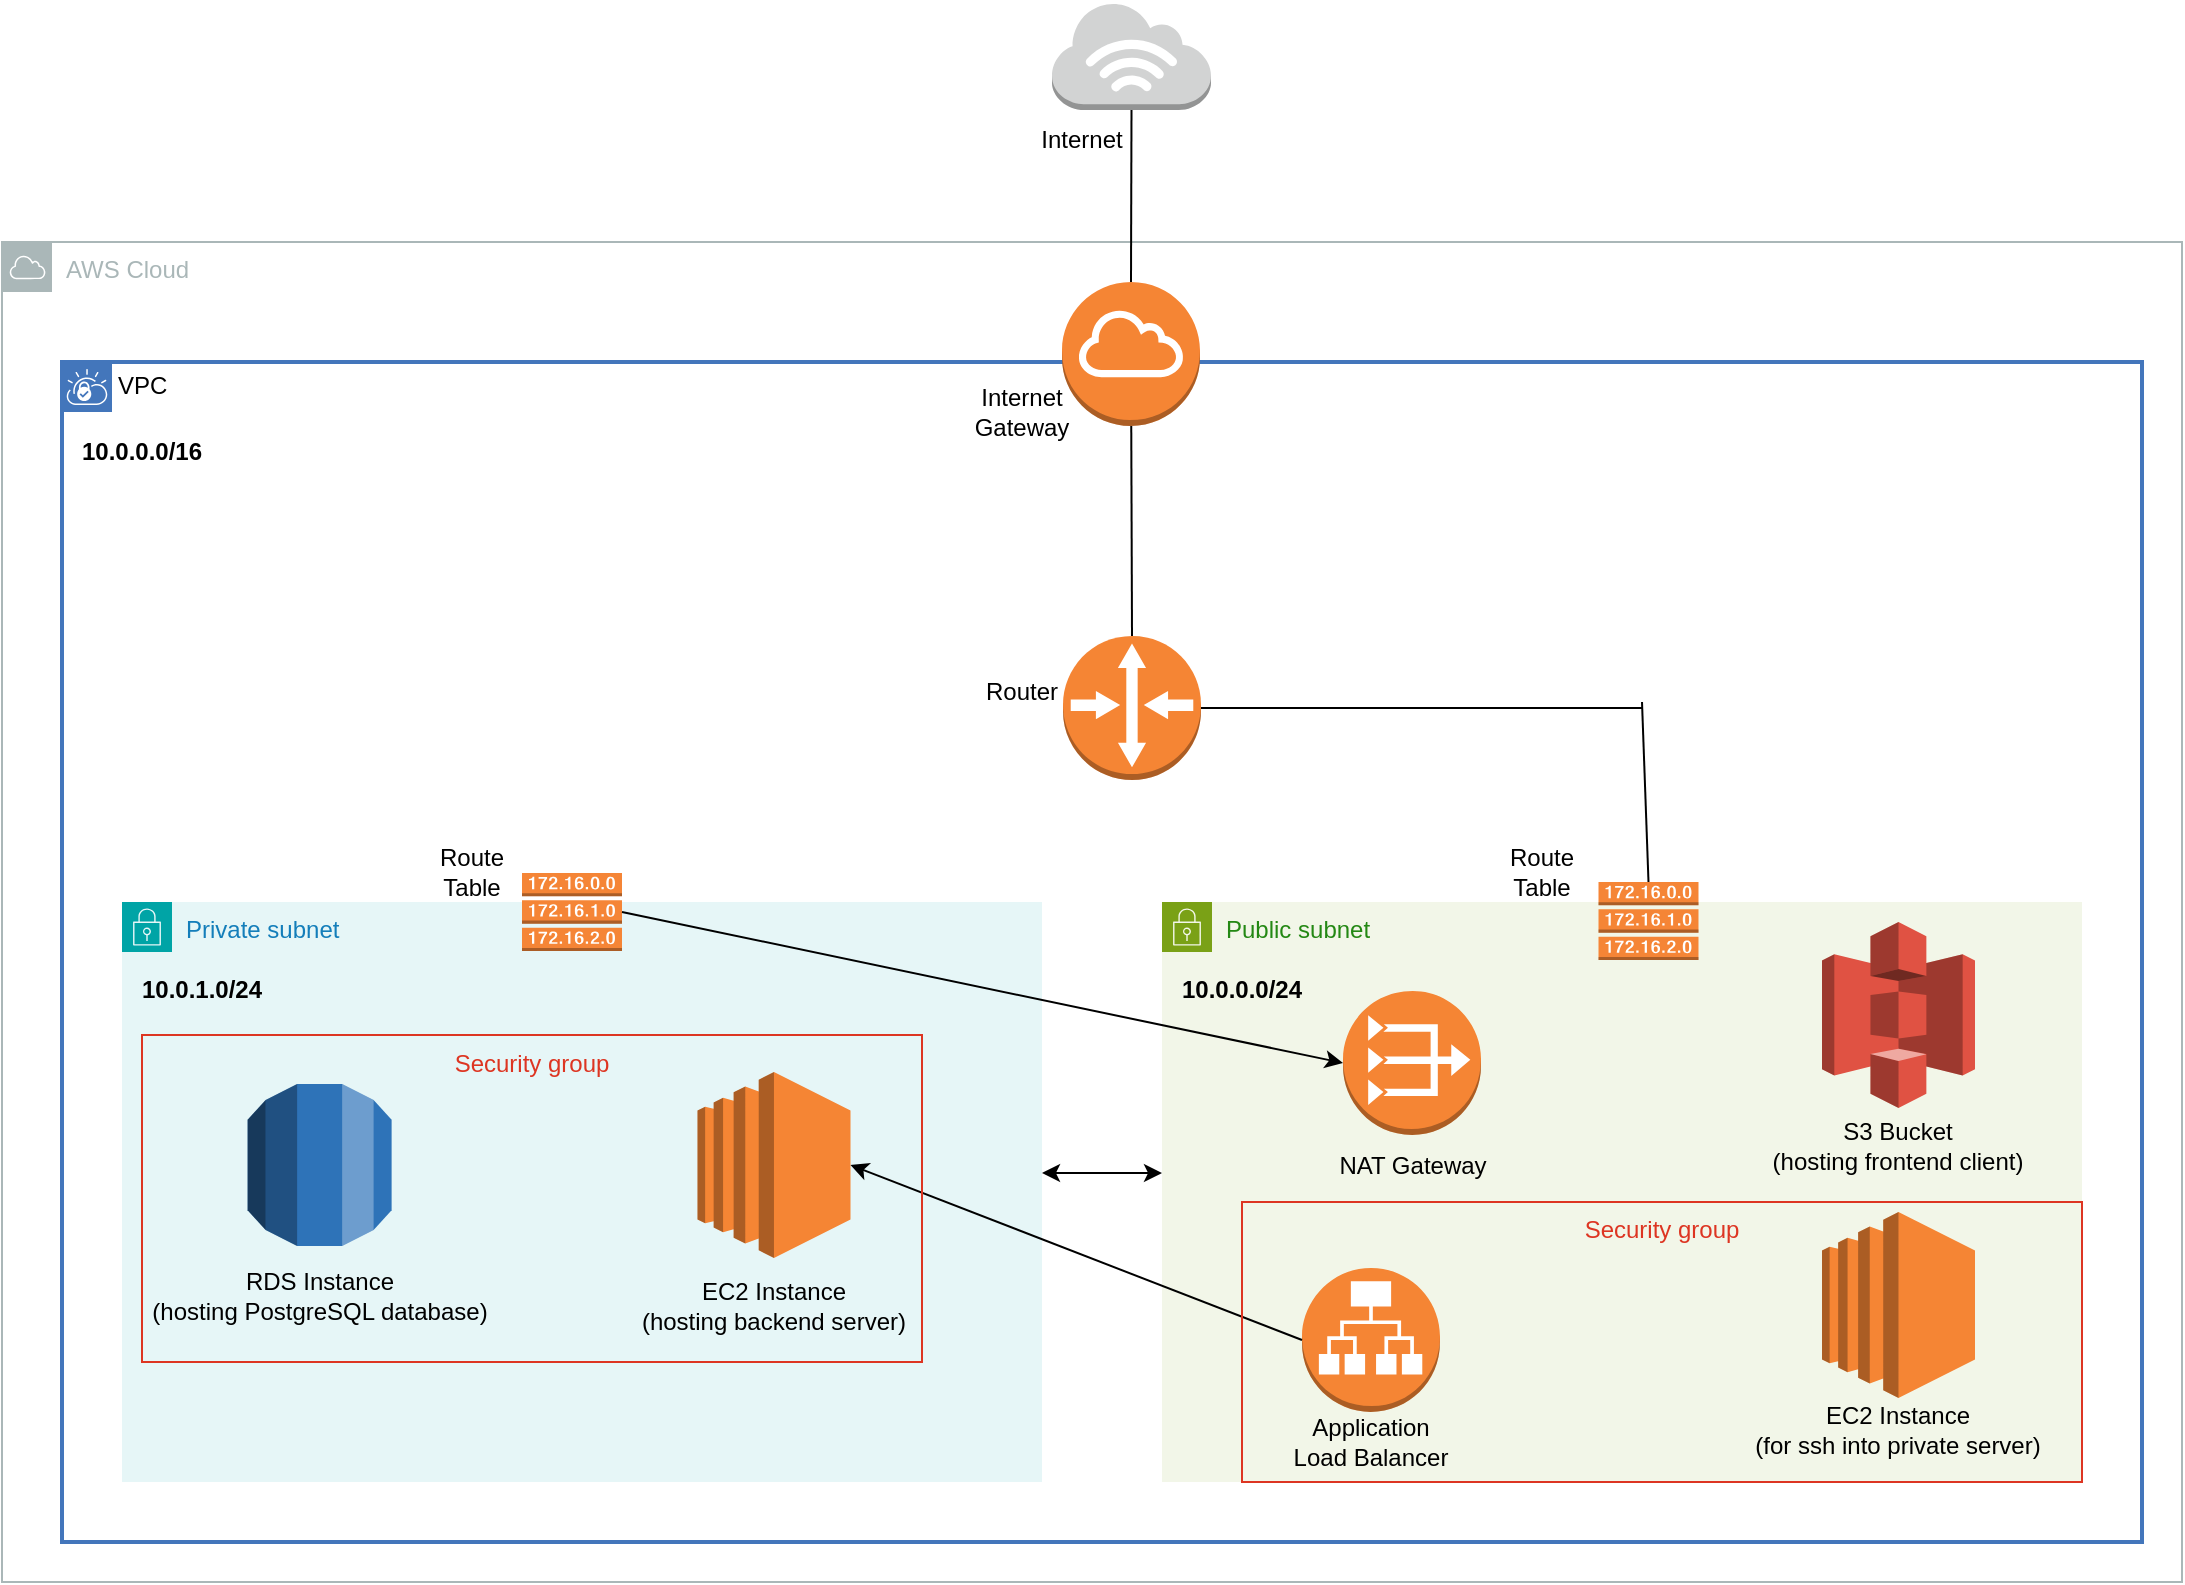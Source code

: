 <mxfile version="22.1.20" type="device">
  <diagram id="Ht1M8jgEwFfnCIfOTk4-" name="Page-1">
    <mxGraphModel dx="2074" dy="1116" grid="1" gridSize="10" guides="1" tooltips="1" connect="1" arrows="1" fold="1" page="1" pageScale="1" pageWidth="1169" pageHeight="827" math="0" shadow="0">
      <root>
        <mxCell id="0" />
        <mxCell id="1" parent="0" />
        <mxCell id="FlStOauhi3CboQzsC3D6-1" value="AWS Cloud" style="sketch=0;outlineConnect=0;gradientColor=none;html=1;whiteSpace=wrap;fontSize=12;fontStyle=0;shape=mxgraph.aws4.group;grIcon=mxgraph.aws4.group_aws_cloud;strokeColor=#AAB7B8;fillColor=none;verticalAlign=top;align=left;spacingLeft=30;fontColor=#AAB7B8;dashed=0;direction=east;movable=0;resizable=0;rotatable=0;deletable=0;editable=0;locked=1;connectable=0;" parent="1" vertex="1">
          <mxGeometry x="40" y="130" width="1090" height="670" as="geometry" />
        </mxCell>
        <mxCell id="FlStOauhi3CboQzsC3D6-2" value="VPC" style="shape=mxgraph.ibm.box;prType=vpc;fontStyle=0;verticalAlign=top;align=left;spacingLeft=32;spacingTop=4;fillColor=none;rounded=0;whiteSpace=wrap;html=1;strokeColor=#4376BB;strokeWidth=2;dashed=0;container=1;spacing=-4;collapsible=0;expand=0;recursiveResize=0;movable=0;resizable=0;rotatable=0;deletable=0;editable=0;locked=1;connectable=0;" parent="1" vertex="1">
          <mxGeometry x="70" y="190" width="1040" height="590" as="geometry" />
        </mxCell>
        <mxCell id="FlStOauhi3CboQzsC3D6-3" value="Private subnet" style="points=[[0,0],[0.25,0],[0.5,0],[0.75,0],[1,0],[1,0.25],[1,0.5],[1,0.75],[1,1],[0.75,1],[0.5,1],[0.25,1],[0,1],[0,0.75],[0,0.5],[0,0.25]];outlineConnect=0;gradientColor=none;html=1;whiteSpace=wrap;fontSize=12;fontStyle=0;container=1;pointerEvents=0;collapsible=0;recursiveResize=0;shape=mxgraph.aws4.group;grIcon=mxgraph.aws4.group_security_group;grStroke=0;strokeColor=#00A4A6;fillColor=#E6F6F7;verticalAlign=top;align=left;spacingLeft=30;fontColor=#147EBA;dashed=0;movable=0;resizable=0;rotatable=0;deletable=0;editable=0;locked=1;connectable=0;" parent="FlStOauhi3CboQzsC3D6-2" vertex="1">
          <mxGeometry x="30" y="270" width="460" height="290" as="geometry" />
        </mxCell>
        <mxCell id="FlStOauhi3CboQzsC3D6-6" value="&lt;b&gt;10.0.1.0/24&lt;/b&gt;" style="text;html=1;strokeColor=none;fillColor=none;align=center;verticalAlign=middle;whiteSpace=wrap;rounded=0;movable=1;resizable=1;rotatable=1;deletable=1;editable=1;locked=0;connectable=1;" parent="FlStOauhi3CboQzsC3D6-3" vertex="1">
          <mxGeometry x="10" y="29" width="60" height="30" as="geometry" />
        </mxCell>
        <mxCell id="FlStOauhi3CboQzsC3D6-4" value="Public subnet" style="points=[[0,0],[0.25,0],[0.5,0],[0.75,0],[1,0],[1,0.25],[1,0.5],[1,0.75],[1,1],[0.75,1],[0.5,1],[0.25,1],[0,1],[0,0.75],[0,0.5],[0,0.25]];outlineConnect=0;gradientColor=none;html=1;whiteSpace=wrap;fontSize=12;fontStyle=0;container=1;pointerEvents=0;collapsible=0;recursiveResize=0;shape=mxgraph.aws4.group;grIcon=mxgraph.aws4.group_security_group;grStroke=0;strokeColor=#7AA116;fillColor=#F2F6E8;verticalAlign=top;align=left;spacingLeft=30;fontColor=#248814;dashed=0;movable=0;resizable=0;rotatable=0;deletable=0;editable=0;locked=1;connectable=0;" parent="FlStOauhi3CboQzsC3D6-2" vertex="1">
          <mxGeometry x="550" y="270" width="460" height="290" as="geometry" />
        </mxCell>
        <mxCell id="FlStOauhi3CboQzsC3D6-5" value="&lt;b&gt;10.0.0.0/16&lt;/b&gt;" style="text;html=1;strokeColor=none;fillColor=none;align=center;verticalAlign=middle;whiteSpace=wrap;rounded=0;movable=1;resizable=1;rotatable=1;deletable=1;editable=1;locked=0;connectable=1;" parent="FlStOauhi3CboQzsC3D6-2" vertex="1">
          <mxGeometry x="10" y="30" width="60" height="30" as="geometry" />
        </mxCell>
        <mxCell id="FlStOauhi3CboQzsC3D6-14" value="" style="outlineConnect=0;dashed=0;verticalLabelPosition=bottom;verticalAlign=top;align=center;html=1;shape=mxgraph.aws3.router;fillColor=#F58534;gradientColor=none;movable=1;resizable=1;rotatable=1;deletable=1;editable=1;locked=0;connectable=1;" parent="FlStOauhi3CboQzsC3D6-2" vertex="1">
          <mxGeometry x="500.5" y="137" width="69" height="72" as="geometry" />
        </mxCell>
        <mxCell id="FlStOauhi3CboQzsC3D6-11" value="Internet Gateway" style="text;html=1;strokeColor=none;fillColor=none;align=center;verticalAlign=middle;whiteSpace=wrap;rounded=0;movable=1;resizable=1;rotatable=1;deletable=1;editable=1;locked=0;connectable=1;" parent="FlStOauhi3CboQzsC3D6-2" vertex="1">
          <mxGeometry x="450" y="10" width="60" height="30" as="geometry" />
        </mxCell>
        <mxCell id="FlStOauhi3CboQzsC3D6-7" value="&lt;b&gt;10.0.0.0/24&lt;/b&gt;" style="text;html=1;strokeColor=none;fillColor=none;align=center;verticalAlign=middle;whiteSpace=wrap;rounded=0;movable=0;resizable=0;rotatable=0;deletable=0;editable=0;locked=1;connectable=0;" parent="FlStOauhi3CboQzsC3D6-2" vertex="1">
          <mxGeometry x="560" y="299" width="60" height="30" as="geometry" />
        </mxCell>
        <mxCell id="FlStOauhi3CboQzsC3D6-13" value="" style="outlineConnect=0;dashed=0;verticalLabelPosition=bottom;verticalAlign=top;align=center;html=1;shape=mxgraph.aws3.route_table;fillColor=#F58536;gradientColor=none;movable=1;resizable=1;rotatable=1;deletable=1;editable=1;locked=0;connectable=1;" parent="FlStOauhi3CboQzsC3D6-2" vertex="1">
          <mxGeometry x="768.25" y="260" width="50" height="39" as="geometry" />
        </mxCell>
        <mxCell id="FlStOauhi3CboQzsC3D6-15" value="" style="endArrow=none;html=1;rounded=0;exitX=0.5;exitY=0;exitDx=0;exitDy=0;exitPerimeter=0;movable=0;resizable=0;rotatable=0;deletable=0;editable=0;locked=1;connectable=0;" parent="1" source="FlStOauhi3CboQzsC3D6-14" target="FlStOauhi3CboQzsC3D6-10" edge="1">
          <mxGeometry width="50" height="50" relative="1" as="geometry">
            <mxPoint x="600" y="200" as="sourcePoint" />
            <mxPoint x="605" y="150" as="targetPoint" />
          </mxGeometry>
        </mxCell>
        <mxCell id="FlStOauhi3CboQzsC3D6-10" value="" style="outlineConnect=0;dashed=0;verticalLabelPosition=bottom;verticalAlign=top;align=center;html=1;shape=mxgraph.aws3.internet_gateway;fillColor=#F58534;gradientColor=none;movable=0;resizable=0;rotatable=0;deletable=0;editable=0;locked=1;connectable=0;" parent="1" vertex="1">
          <mxGeometry x="570" y="150" width="69" height="72" as="geometry" />
        </mxCell>
        <mxCell id="FlStOauhi3CboQzsC3D6-16" value="" style="endArrow=none;html=1;rounded=0;movable=0;resizable=0;rotatable=0;deletable=0;editable=0;locked=1;connectable=0;exitX=1;exitY=0.5;exitDx=0;exitDy=0;exitPerimeter=0;" parent="1" source="FlStOauhi3CboQzsC3D6-14" edge="1">
          <mxGeometry width="50" height="50" relative="1" as="geometry">
            <mxPoint x="639" y="238" as="sourcePoint" />
            <mxPoint x="860" y="363" as="targetPoint" />
          </mxGeometry>
        </mxCell>
        <mxCell id="FlStOauhi3CboQzsC3D6-22" value="" style="endArrow=none;html=1;rounded=0;movable=0;resizable=0;rotatable=0;deletable=0;editable=0;locked=1;connectable=0;exitX=0.5;exitY=0;exitDx=0;exitDy=0;exitPerimeter=0;" parent="1" source="FlStOauhi3CboQzsC3D6-13" edge="1">
          <mxGeometry width="50" height="50" relative="1" as="geometry">
            <mxPoint x="870" y="430" as="sourcePoint" />
            <mxPoint x="860" y="360" as="targetPoint" />
          </mxGeometry>
        </mxCell>
        <mxCell id="FlStOauhi3CboQzsC3D6-23" value="" style="outlineConnect=0;dashed=0;verticalLabelPosition=bottom;verticalAlign=top;align=center;html=1;shape=mxgraph.aws3.internet_3;fillColor=#D2D3D3;gradientColor=none;movable=0;resizable=0;rotatable=0;deletable=0;editable=0;locked=1;connectable=0;" parent="1" vertex="1">
          <mxGeometry x="565" y="10" width="79.5" height="54" as="geometry" />
        </mxCell>
        <mxCell id="FlStOauhi3CboQzsC3D6-24" value="" style="endArrow=none;html=1;rounded=0;movable=0;resizable=0;rotatable=0;deletable=0;editable=0;locked=1;connectable=0;entryX=0.5;entryY=1;entryDx=0;entryDy=0;entryPerimeter=0;exitX=0.5;exitY=0;exitDx=0;exitDy=0;exitPerimeter=0;" parent="1" source="FlStOauhi3CboQzsC3D6-10" target="FlStOauhi3CboQzsC3D6-23" edge="1">
          <mxGeometry width="50" height="50" relative="1" as="geometry">
            <mxPoint x="600" y="150" as="sourcePoint" />
            <mxPoint x="600" y="70" as="targetPoint" />
          </mxGeometry>
        </mxCell>
        <mxCell id="FlStOauhi3CboQzsC3D6-25" value="Internet" style="text;html=1;strokeColor=none;fillColor=none;align=center;verticalAlign=middle;whiteSpace=wrap;rounded=0;movable=0;resizable=0;rotatable=0;deletable=0;editable=0;locked=1;connectable=0;" parent="1" vertex="1">
          <mxGeometry x="550" y="64" width="60" height="30" as="geometry" />
        </mxCell>
        <mxCell id="FlStOauhi3CboQzsC3D6-26" value="" style="outlineConnect=0;dashed=0;verticalLabelPosition=bottom;verticalAlign=top;align=center;html=1;shape=mxgraph.aws3.vpc_nat_gateway;fillColor=#F58534;gradientColor=none;movable=0;resizable=0;rotatable=0;deletable=0;editable=0;locked=1;connectable=0;" parent="1" vertex="1">
          <mxGeometry x="710.5" y="504.5" width="69" height="72" as="geometry" />
        </mxCell>
        <mxCell id="FlStOauhi3CboQzsC3D6-27" value="" style="endArrow=classic;startArrow=classic;html=1;rounded=0;" parent="1" edge="1">
          <mxGeometry width="50" height="50" relative="1" as="geometry">
            <mxPoint x="560" y="595.5" as="sourcePoint" />
            <mxPoint x="620" y="595.5" as="targetPoint" />
          </mxGeometry>
        </mxCell>
        <mxCell id="FlStOauhi3CboQzsC3D6-28" value="" style="outlineConnect=0;dashed=0;verticalLabelPosition=bottom;verticalAlign=top;align=center;html=1;shape=mxgraph.aws3.route_table;fillColor=#F58536;gradientColor=none;movable=0;resizable=0;rotatable=0;deletable=0;editable=0;locked=1;connectable=0;" parent="1" vertex="1">
          <mxGeometry x="300" y="445.5" width="50" height="39" as="geometry" />
        </mxCell>
        <mxCell id="FlStOauhi3CboQzsC3D6-29" value="Route Table" style="text;html=1;strokeColor=none;fillColor=none;align=center;verticalAlign=middle;whiteSpace=wrap;rounded=0;movable=0;resizable=0;rotatable=0;deletable=0;editable=0;locked=1;connectable=0;" parent="1" vertex="1">
          <mxGeometry x="250" y="430" width="50" height="30" as="geometry" />
        </mxCell>
        <mxCell id="FlStOauhi3CboQzsC3D6-30" value="NAT Gateway" style="text;html=1;strokeColor=none;fillColor=none;align=center;verticalAlign=middle;whiteSpace=wrap;rounded=0;movable=0;resizable=0;rotatable=0;deletable=0;editable=0;locked=1;connectable=0;" parent="1" vertex="1">
          <mxGeometry x="704.75" y="576.5" width="80.5" height="30" as="geometry" />
        </mxCell>
        <mxCell id="FlStOauhi3CboQzsC3D6-31" value="" style="endArrow=classic;html=1;rounded=0;exitX=1;exitY=0.5;exitDx=0;exitDy=0;exitPerimeter=0;movable=0;resizable=0;rotatable=0;deletable=0;editable=0;locked=1;connectable=0;entryX=0;entryY=0.5;entryDx=0;entryDy=0;entryPerimeter=0;" parent="1" source="FlStOauhi3CboQzsC3D6-28" target="FlStOauhi3CboQzsC3D6-26" edge="1">
          <mxGeometry width="50" height="50" relative="1" as="geometry">
            <mxPoint x="380" y="464" as="sourcePoint" />
            <mxPoint x="660" y="600" as="targetPoint" />
          </mxGeometry>
        </mxCell>
        <mxCell id="FlStOauhi3CboQzsC3D6-32" value="" style="outlineConnect=0;dashed=0;verticalLabelPosition=bottom;verticalAlign=top;align=center;html=1;shape=mxgraph.aws3.ec2;fillColor=#F58534;gradientColor=none;movable=0;resizable=0;rotatable=0;deletable=0;editable=0;locked=1;connectable=0;" parent="1" vertex="1">
          <mxGeometry x="387.75" y="545" width="76.5" height="93" as="geometry" />
        </mxCell>
        <mxCell id="FlStOauhi3CboQzsC3D6-33" value="EC2 Instance&lt;br&gt;(hosting backend server)" style="text;html=1;strokeColor=none;fillColor=none;align=center;verticalAlign=middle;whiteSpace=wrap;rounded=0;movable=0;resizable=0;rotatable=0;deletable=0;editable=0;locked=1;connectable=0;" parent="1" vertex="1">
          <mxGeometry x="357.19" y="643" width="137.62" height="37" as="geometry" />
        </mxCell>
        <mxCell id="3yqZWExn_pKkG6vzCkNp-1" value="" style="outlineConnect=0;dashed=0;verticalLabelPosition=bottom;verticalAlign=top;align=center;html=1;shape=mxgraph.aws3.rds;fillColor=#2E73B8;gradientColor=none;movable=0;resizable=0;rotatable=0;deletable=0;editable=0;locked=1;connectable=0;" parent="1" vertex="1">
          <mxGeometry x="162.81" y="551" width="72" height="81" as="geometry" />
        </mxCell>
        <mxCell id="3yqZWExn_pKkG6vzCkNp-2" value="RDS Instance &lt;br&gt;(hosting PostgreSQL database)" style="text;html=1;strokeColor=none;fillColor=none;align=center;verticalAlign=middle;whiteSpace=wrap;rounded=0;movable=0;resizable=0;rotatable=0;deletable=0;editable=0;locked=1;connectable=0;" parent="1" vertex="1">
          <mxGeometry x="111.81" y="638" width="174" height="37" as="geometry" />
        </mxCell>
        <mxCell id="3yqZWExn_pKkG6vzCkNp-3" value="" style="outlineConnect=0;dashed=0;verticalLabelPosition=bottom;verticalAlign=top;align=center;html=1;shape=mxgraph.aws3.application_load_balancer;fillColor=#F58534;gradientColor=none;movable=1;resizable=1;rotatable=1;deletable=1;editable=1;locked=0;connectable=1;" parent="1" vertex="1">
          <mxGeometry x="690" y="643" width="69" height="72" as="geometry" />
        </mxCell>
        <mxCell id="3yqZWExn_pKkG6vzCkNp-4" value="Application Load Balancer" style="text;html=1;strokeColor=none;fillColor=none;align=center;verticalAlign=middle;whiteSpace=wrap;rounded=0;movable=0;resizable=0;rotatable=0;deletable=0;editable=0;locked=1;connectable=0;" parent="1" vertex="1">
          <mxGeometry x="684.25" y="715" width="80.5" height="30" as="geometry" />
        </mxCell>
        <mxCell id="3yqZWExn_pKkG6vzCkNp-5" value="" style="endArrow=classic;html=1;rounded=0;exitX=0;exitY=0.5;exitDx=0;exitDy=0;exitPerimeter=0;movable=1;resizable=1;rotatable=1;deletable=1;editable=1;locked=0;connectable=1;entryX=1;entryY=0.5;entryDx=0;entryDy=0;entryPerimeter=0;" parent="1" source="3yqZWExn_pKkG6vzCkNp-3" target="FlStOauhi3CboQzsC3D6-32" edge="1">
          <mxGeometry width="50" height="50" relative="1" as="geometry">
            <mxPoint x="344.25" y="675" as="sourcePoint" />
            <mxPoint x="684.25" y="766" as="targetPoint" />
          </mxGeometry>
        </mxCell>
        <mxCell id="3yqZWExn_pKkG6vzCkNp-6" value="EC2 Instance&lt;br&gt;(for ssh into private server)" style="text;html=1;strokeColor=none;fillColor=none;align=center;verticalAlign=middle;whiteSpace=wrap;rounded=0;movable=0;resizable=0;rotatable=0;deletable=0;editable=0;locked=1;connectable=0;" parent="1" vertex="1">
          <mxGeometry x="913.25" y="705" width="150" height="37" as="geometry" />
        </mxCell>
        <mxCell id="3yqZWExn_pKkG6vzCkNp-7" value="" style="outlineConnect=0;dashed=0;verticalLabelPosition=bottom;verticalAlign=top;align=center;html=1;shape=mxgraph.aws3.ec2;fillColor=#F58534;gradientColor=none;movable=1;resizable=1;rotatable=1;deletable=1;editable=1;locked=0;connectable=1;" parent="1" vertex="1">
          <mxGeometry x="950" y="615" width="76.5" height="93" as="geometry" />
        </mxCell>
        <mxCell id="3yqZWExn_pKkG6vzCkNp-8" value="" style="outlineConnect=0;dashed=0;verticalLabelPosition=bottom;verticalAlign=top;align=center;html=1;shape=mxgraph.aws3.s3;fillColor=#E05243;gradientColor=none;movable=0;resizable=0;rotatable=0;deletable=0;editable=0;locked=1;connectable=0;" parent="1" vertex="1">
          <mxGeometry x="950" y="470" width="76.5" height="93" as="geometry" />
        </mxCell>
        <mxCell id="3yqZWExn_pKkG6vzCkNp-9" value="S3 Bucket&lt;br&gt;(hosting frontend client)" style="text;html=1;strokeColor=none;fillColor=none;align=center;verticalAlign=middle;whiteSpace=wrap;rounded=0;movable=0;resizable=0;rotatable=0;deletable=0;editable=0;locked=1;connectable=0;" parent="1" vertex="1">
          <mxGeometry x="913.25" y="563" width="150" height="37" as="geometry" />
        </mxCell>
        <mxCell id="3yqZWExn_pKkG6vzCkNp-16" value="Router" style="text;html=1;strokeColor=none;fillColor=none;align=center;verticalAlign=middle;whiteSpace=wrap;rounded=0;movable=0;resizable=0;rotatable=0;deletable=0;editable=0;locked=1;connectable=0;" parent="1" vertex="1">
          <mxGeometry x="520" y="340" width="60" height="30" as="geometry" />
        </mxCell>
        <mxCell id="3yqZWExn_pKkG6vzCkNp-21" value="Security group" style="fillColor=none;strokeColor=#DD3522;verticalAlign=top;fontStyle=0;fontColor=#DD3522;whiteSpace=wrap;html=1;movable=0;resizable=0;rotatable=0;deletable=0;editable=0;locked=1;connectable=0;" parent="1" vertex="1">
          <mxGeometry x="110" y="526.5" width="390" height="163.5" as="geometry" />
        </mxCell>
        <mxCell id="3yqZWExn_pKkG6vzCkNp-23" value="Security group" style="fillColor=none;strokeColor=#DD3522;verticalAlign=top;fontStyle=0;fontColor=#DD3522;whiteSpace=wrap;html=1;movable=0;resizable=0;rotatable=0;deletable=0;editable=0;locked=1;connectable=0;" parent="1" vertex="1">
          <mxGeometry x="660" y="610" width="420" height="140" as="geometry" />
        </mxCell>
        <mxCell id="3yqZWExn_pKkG6vzCkNp-24" value="Route Table" style="text;html=1;strokeColor=none;fillColor=none;align=center;verticalAlign=middle;whiteSpace=wrap;rounded=0;movable=0;resizable=0;rotatable=0;deletable=0;editable=0;locked=1;connectable=0;" parent="1" vertex="1">
          <mxGeometry x="779.5" y="430" width="60" height="30" as="geometry" />
        </mxCell>
      </root>
    </mxGraphModel>
  </diagram>
</mxfile>
